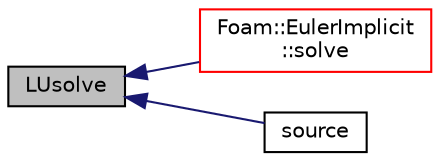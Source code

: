 digraph "LUsolve"
{
  bgcolor="transparent";
  edge [fontname="Helvetica",fontsize="10",labelfontname="Helvetica",labelfontsize="10"];
  node [fontname="Helvetica",fontsize="10",shape=record];
  rankdir="LR";
  Node90 [label="LUsolve",height=0.2,width=0.4,color="black", fillcolor="grey75", style="filled", fontcolor="black"];
  Node90 -> Node91 [dir="back",color="midnightblue",fontsize="10",style="solid",fontname="Helvetica"];
  Node91 [label="Foam::EulerImplicit\l::solve",height=0.2,width=0.4,color="red",URL="$a31141.html#a37ca1b6028f2ab82e6a1f11b56d36d69",tooltip="Update the concentrations and return the chemical time. "];
  Node90 -> Node94 [dir="back",color="midnightblue",fontsize="10",style="solid",fontname="Helvetica"];
  Node94 [label="source",height=0.2,width=0.4,color="black",URL="$a28213.html#ac16c03f12bd5bcdd52453fc758933044",tooltip="Return const-access to the source. "];
}
